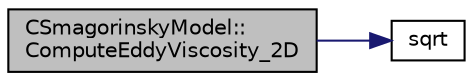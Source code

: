 digraph "CSmagorinskyModel::ComputeEddyViscosity_2D"
{
 // LATEX_PDF_SIZE
  edge [fontname="Helvetica",fontsize="10",labelfontname="Helvetica",labelfontsize="10"];
  node [fontname="Helvetica",fontsize="10",shape=record];
  rankdir="LR";
  Node1 [label="CSmagorinskyModel::\lComputeEddyViscosity_2D",height=0.2,width=0.4,color="black", fillcolor="grey75", style="filled", fontcolor="black",tooltip="Function to determine the eddy viscosity for the given function arguments for a 2D simulation."];
  Node1 -> Node2 [color="midnightblue",fontsize="10",style="solid",fontname="Helvetica"];
  Node2 [label="sqrt",height=0.2,width=0.4,color="black", fillcolor="white", style="filled",URL="$group__SIMD.html#ga54a1925ab40fb4249ea255072520de35",tooltip=" "];
}
